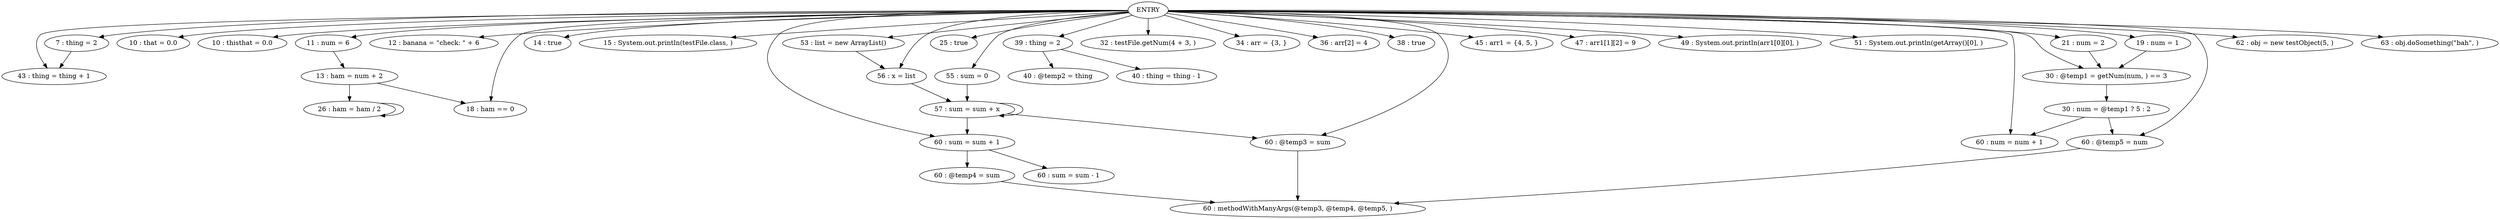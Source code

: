 digraph G {
"7 : thing = 2"
"7 : thing = 2" -> "43 : thing = thing + 1"
"10 : that = 0.0"
"10 : thisthat = 0.0"
"11 : num = 6"
"11 : num = 6" -> "13 : ham = num + 2"
"12 : banana = \"check: \" + 6"
"13 : ham = num + 2"
"13 : ham = num + 2" -> "18 : ham == 0"
"13 : ham = num + 2" -> "26 : ham = ham / 2"
"14 : true"
"15 : System.out.println(testFile.class, )"
"18 : ham == 0"
"19 : num = 1"
"19 : num = 1" -> "30 : @temp1 = getNum(num, ) == 3"
"21 : num = 2"
"21 : num = 2" -> "30 : @temp1 = getNum(num, ) == 3"
"26 : ham = ham / 2"
"26 : ham = ham / 2" -> "26 : ham = ham / 2"
"25 : true"
"30 : @temp1 = getNum(num, ) == 3"
"30 : @temp1 = getNum(num, ) == 3" -> "30 : num = @temp1 ? 5 : 2"
"30 : num = @temp1 ? 5 : 2"
"30 : num = @temp1 ? 5 : 2" -> "60 : @temp5 = num"
"30 : num = @temp1 ? 5 : 2" -> "60 : num = num + 1"
"32 : testFile.getNum(4 + 3, )"
"34 : arr = {3, }"
"36 : arr[2] = 4"
"38 : true"
"39 : thing = 2"
"39 : thing = 2" -> "40 : @temp2 = thing"
"39 : thing = 2" -> "40 : thing = thing - 1"
"40 : @temp2 = thing"
"40 : thing = thing - 1"
"43 : thing = thing + 1"
"45 : arr1 = {4, 5, }"
"47 : arr1[1][2] = 9"
"49 : System.out.println(arr1[0][0], )"
"51 : System.out.println(getArray()[0], )"
"53 : list = new ArrayList()"
"53 : list = new ArrayList()" -> "56 : x = list"
"55 : sum = 0"
"55 : sum = 0" -> "57 : sum = sum + x"
"56 : x = list"
"56 : x = list" -> "57 : sum = sum + x"
"57 : sum = sum + x"
"57 : sum = sum + x" -> "60 : sum = sum + 1"
"57 : sum = sum + x" -> "60 : @temp3 = sum"
"57 : sum = sum + x" -> "57 : sum = sum + x"
"60 : @temp3 = sum"
"60 : @temp3 = sum" -> "60 : methodWithManyArgs(@temp3, @temp4, @temp5, )"
"60 : sum = sum + 1"
"60 : sum = sum + 1" -> "60 : sum = sum - 1"
"60 : sum = sum + 1" -> "60 : @temp4 = sum"
"60 : @temp4 = sum"
"60 : @temp4 = sum" -> "60 : methodWithManyArgs(@temp3, @temp4, @temp5, )"
"60 : sum = sum - 1"
"60 : @temp5 = num"
"60 : @temp5 = num" -> "60 : methodWithManyArgs(@temp3, @temp4, @temp5, )"
"60 : num = num + 1"
"60 : methodWithManyArgs(@temp3, @temp4, @temp5, )"
"62 : obj = new testObject(5, )"
"63 : obj.doSomething(\"bah\", )"
ENTRY -> "10 : thisthat = 0.0"
ENTRY -> "43 : thing = thing + 1"
ENTRY -> "60 : @temp3 = sum"
ENTRY -> "7 : thing = 2"
ENTRY -> "12 : banana = \"check: \" + 6"
ENTRY -> "60 : @temp5 = num"
ENTRY -> "38 : true"
ENTRY -> "15 : System.out.println(testFile.class, )"
ENTRY -> "53 : list = new ArrayList()"
ENTRY -> "55 : sum = 0"
ENTRY -> "47 : arr1[1][2] = 9"
ENTRY -> "60 : num = num + 1"
ENTRY -> "60 : sum = sum + 1"
ENTRY -> "45 : arr1 = {4, 5, }"
ENTRY -> "63 : obj.doSomething(\"bah\", )"
ENTRY -> "56 : x = list"
ENTRY -> "49 : System.out.println(arr1[0][0], )"
ENTRY -> "39 : thing = 2"
ENTRY -> "19 : num = 1"
ENTRY -> "14 : true"
ENTRY -> "62 : obj = new testObject(5, )"
ENTRY -> "32 : testFile.getNum(4 + 3, )"
ENTRY -> "34 : arr = {3, }"
ENTRY -> "51 : System.out.println(getArray()[0], )"
ENTRY -> "36 : arr[2] = 4"
ENTRY -> "11 : num = 6"
ENTRY -> "18 : ham == 0"
ENTRY -> "25 : true"
ENTRY -> "30 : @temp1 = getNum(num, ) == 3"
ENTRY -> "21 : num = 2"
ENTRY -> "10 : that = 0.0"
}